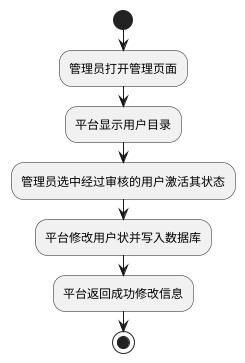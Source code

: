@startuml

start
:管理员打开管理页面;
:平台显示用户目录;
:管理员选中经过审核的用户激活其状态;
:平台修改用户状并写入数据库;
:平台返回成功修改信息;

stop

@enduml